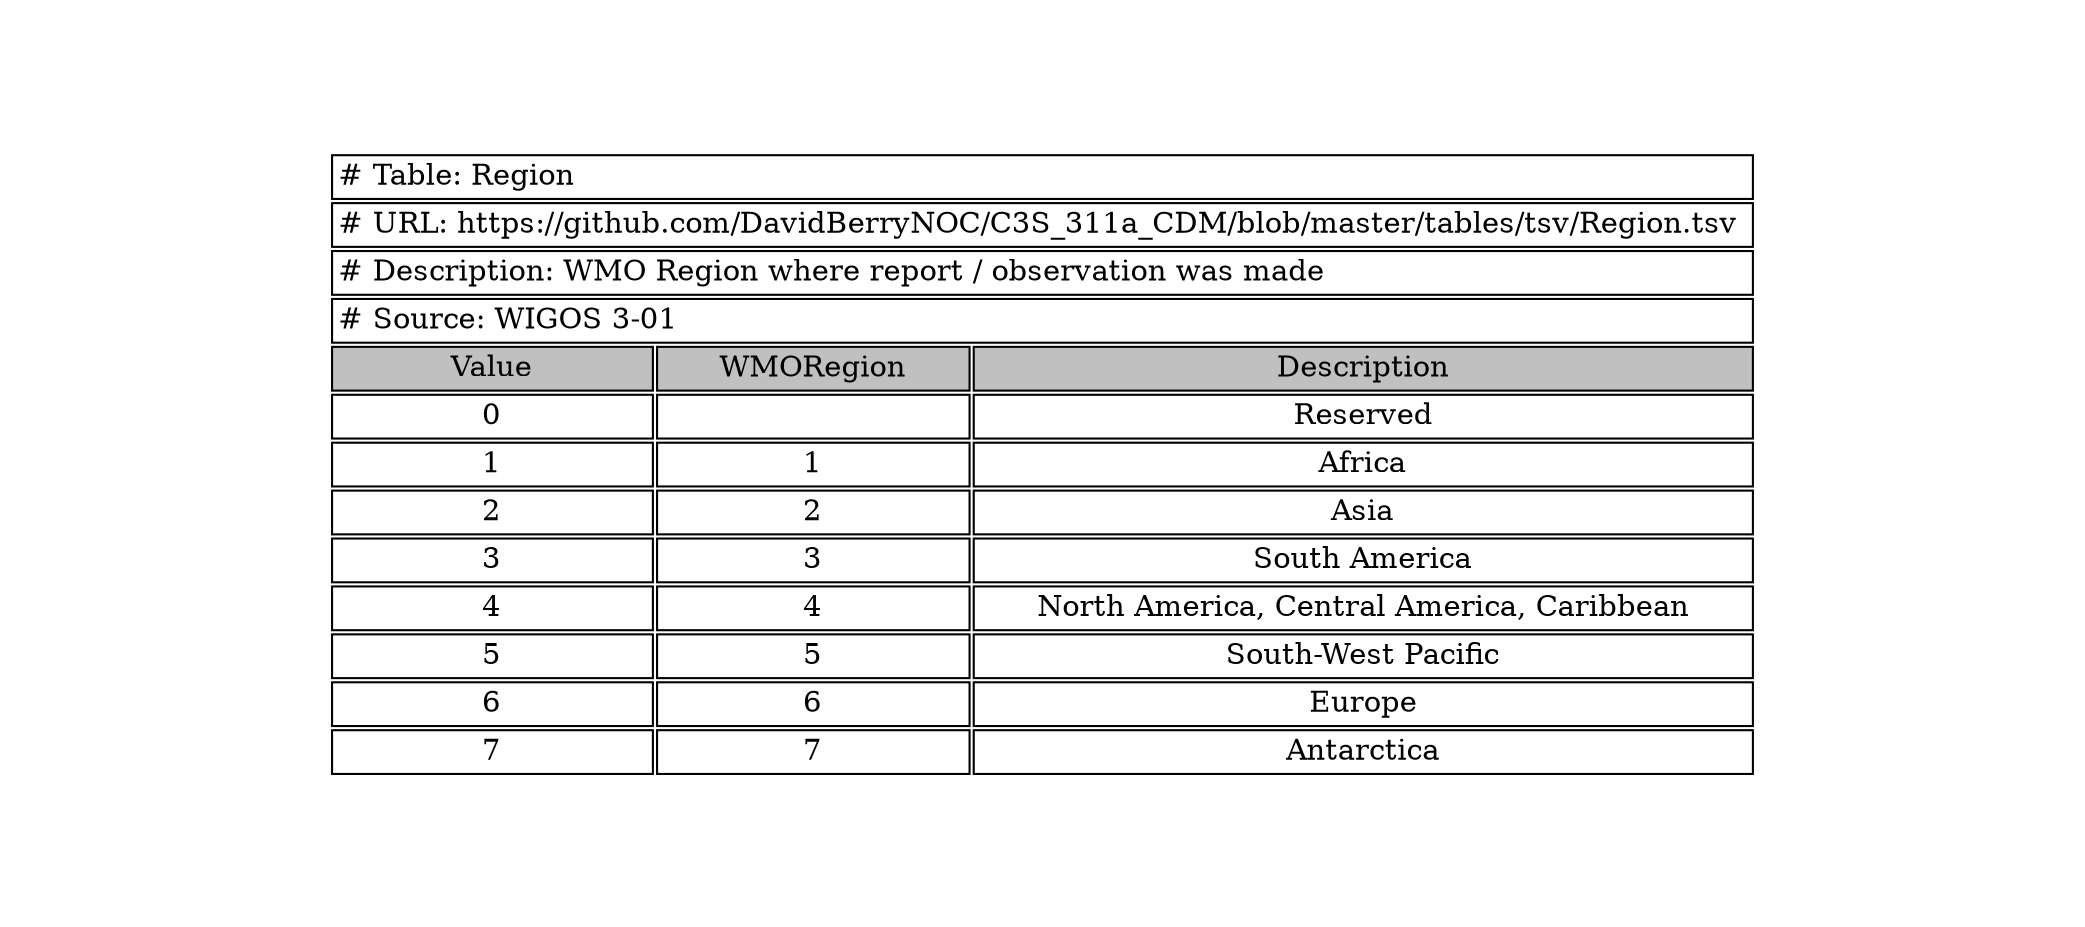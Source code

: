 digraph Region {
node [color=white]
Region [label=<<TABLE BORDER="0" CELLBORDER="1" CELLSPACING="2" COLOR="BLACK">
<TR><TD COLSPAN="3" ALIGN="left"># Table: Region</TD></TR>
<TR><TD COLSPAN="3" ALIGN="left"># URL: https://github.com/DavidBerryNOC/C3S_311a_CDM/blob/master/tables/tsv/Region.tsv</TD></TR>
<TR><TD ALIGN="left" COLSPAN="3"># Description: WMO Region where report / observation was made</TD></TR>
<TR><TD ALIGN="left" COLSPAN="3"># Source: WIGOS 3-01</TD></TR>
<TR><TD BGCOLOR="GRAY">Value</TD><TD BGCOLOR="GRAY">WMORegion</TD><TD BGCOLOR="GRAY">Description</TD></TR>
<TR><TD>0</TD><TD></TD><TD>Reserved</TD></TR>
<TR><TD>1</TD><TD>1</TD><TD>Africa</TD></TR>
<TR><TD>2</TD><TD>2</TD><TD>Asia</TD></TR>
<TR><TD>3</TD><TD>3</TD><TD>South America</TD></TR>
<TR><TD>4</TD><TD>4</TD><TD>North America, Central America, Caribbean</TD></TR>
<TR><TD>5</TD><TD>5</TD><TD>South-West Pacific</TD></TR>
<TR><TD>6</TD><TD>6</TD><TD>Europe</TD></TR>
<TR><TD>7</TD><TD>7</TD><TD>Antarctica</TD></TR>
</TABLE>>];
}
